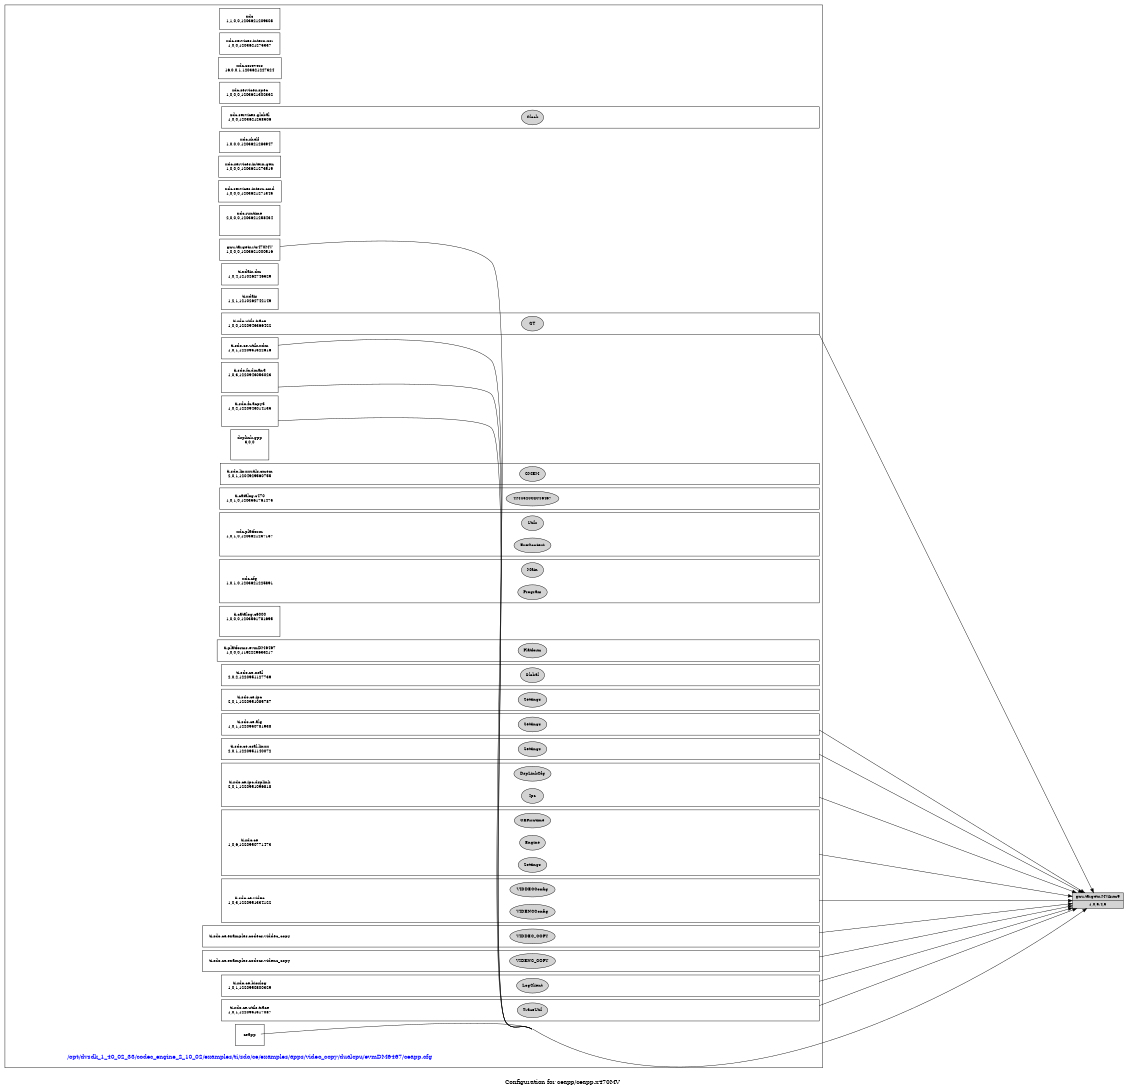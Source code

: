 digraph configuration {
    size="7.5,10";
    rankdir=LR;
    ranksep=".50 equally";
    concentrate=true;
    compound=true;
    label="\nConfiguration for ceapp/ceapp.x470MV"
  node [font=Helvetica, fontsize=14, fontcolor=black];  subgraph cluster0 {label=""; __cfg [label="/opt/dvsdk_1_40_02_33/codec_engine_2_10_02/examples/ti/sdo/ce/examples/apps/video_copy/dualcpu/evmDM6467/ceapp.cfg", color=white, fontcolor=blue];
    node [font=Helvetica, fontsize=10];    subgraph cluster1 {
        label="";
        xdc__top [shape=box,label="xdc\n1,1,0,0,1203621209308", color=white];
    }
    subgraph cluster2 {
        label="";
        xdc_corevers__top [shape=box,label="xdc.corevers\n16,0,0,1,1203621227324", color=white];
    }
    subgraph cluster3 {
        label="";
        xdc_services_global__top [shape=box,label="xdc.services.global\n1,0,0,1203621258506", color=white];
        xdc_services_global__bot [shape=point,label="", style=invis];
        xdc_services_global_Clock [style=filled,fillcolor=lightgray, label="Clock"];
        xdc_services_global__top -> xdc_services_global_Clock[style=invis];
        xdc_services_global_Clock -> xdc_services_global__bot[style=invis];
    }
    subgraph cluster4 {
        label="";
        xdc_shelf__top [shape=box,label="xdc.shelf\n1,0,0,0,1203621283947", color=white];
    }
    subgraph cluster5 {
        label="";
        xdc_services_spec__top [shape=box,label="xdc.services.spec\n1,0,0,0,1203621302332", color=white];
    }
    subgraph cluster6 {
        label="";
        xdc_services_intern_xsr__top [shape=box,label="xdc.services.intern.xsr\n1,0,0,1203621275337", color=white];
    }
    subgraph cluster7 {
        label="";
        xdc_services_intern_gen__top [shape=box,label="xdc.services.intern.gen\n1,0,0,0,1203621273519", color=white];
    }
    subgraph cluster8 {
        label="";
        xdc_services_intern_cmd__top [shape=box,label="xdc.services.intern.cmd\n1,0,0,0,1203621271345", color=white];
    }
    subgraph cluster9 {
        label="";
        xdc_runtime__top [shape=box,label="xdc.runtime\n2,0,0,0,1203621258434", color=white];
        xdc_runtime__bot [shape=point,label="", style=invis];
    }
    subgraph cluster10 {
        label="";
        gnu_targets_rts470MV__top [shape=box,label="gnu.targets.rts470MV\n1,0,0,0,1203621000516", color=white];
    }
    subgraph cluster11 {
        label="";
        ti_xdais_dm__top [shape=box,label="ti.xdais.dm\n1,0,4,1210262746529", color=white];
    }
    subgraph cluster12 {
        label="";
        ti_xdais__top [shape=box,label="ti.xdais\n1,2,1,1210262742149", color=white];
    }
    subgraph cluster13 {
        label="";
        ti_sdo_utils_trace__top [shape=box,label="ti.sdo.utils.trace\n1,0,0,1220943366422", color=white];
        ti_sdo_utils_trace__bot [shape=point,label="", style=invis];
        ti_sdo_utils_trace_GT [style=filled,fillcolor=lightgray, label="GT"];
        ti_sdo_utils_trace__top -> ti_sdo_utils_trace_GT[style=invis];
        ti_sdo_utils_trace_GT -> ti_sdo_utils_trace__bot[style=invis];
    }
    subgraph cluster14 {
        label="";
        ti_sdo_ce_utils_xdm__top [shape=box,label="ti.sdo.ce.utils.xdm\n1,0,1,1220951322616", color=white];
    }
    subgraph cluster15 {
        label="";
        ti_sdo_fc_dman3__top [shape=box,label="ti.sdo.fc.dman3\n1,0,3,1220943053023", color=white];
        ti_sdo_fc_dman3__bot [shape=point,label="", style=invis];
    }
    subgraph cluster16 {
        label="";
        ti_sdo_fc_acpy3__top [shape=box,label="ti.sdo.fc.acpy3\n1,0,2,1220943014135", color=white];
        ti_sdo_fc_acpy3__bot [shape=point,label="", style=invis];
    }
    subgraph cluster17 {
        label="";
        dsplink_gpp__top [shape=box,label="dsplink.gpp\n3,0,0", color=white];
        dsplink_gpp__bot [shape=point,label="", style=invis];
    }
    subgraph cluster18 {
        label="";
        ti_sdo_linuxutils_cmem__top [shape=box,label="ti.sdo.linuxutils.cmem\n2,0,1,1204929560755", color=white];
        ti_sdo_linuxutils_cmem__bot [shape=point,label="", style=invis];
        ti_sdo_linuxutils_cmem_CMEM [style=filled,fillcolor=lightgray, label="CMEM"];
        ti_sdo_linuxutils_cmem__top -> ti_sdo_linuxutils_cmem_CMEM[style=invis];
        ti_sdo_linuxutils_cmem_CMEM -> ti_sdo_linuxutils_cmem__bot[style=invis];
    }
    subgraph cluster19 {
        label="";
        ti_catalog_c470__top [shape=box,label="ti.catalog.c470\n1,0,1,0,1203561761475", color=white];
        ti_catalog_c470__bot [shape=point,label="", style=invis];
        ti_catalog_c470_TMS320CDM6467 [style=filled,fillcolor=lightgray, label="TMS320CDM6467"];
        ti_catalog_c470__top -> ti_catalog_c470_TMS320CDM6467[style=invis];
        ti_catalog_c470_TMS320CDM6467 -> ti_catalog_c470__bot[style=invis];
    }
    subgraph cluster20 {
        label="";
        xdc_platform__top [shape=box,label="xdc.platform\n1,0,1,0,1203621237157", color=white];
        xdc_platform__bot [shape=point,label="", style=invis];
        xdc_platform_ExeContext [style=filled,fillcolor=lightgray, label="ExeContext"];
        xdc_platform__top -> xdc_platform_ExeContext[style=invis];
        xdc_platform_ExeContext -> xdc_platform__bot[style=invis];
        xdc_platform_Utils [style=filled,fillcolor=lightgray, label="Utils"];
        xdc_platform__top -> xdc_platform_Utils[style=invis];
        xdc_platform_Utils -> xdc_platform__bot[style=invis];
    }
    subgraph cluster21 {
        label="";
        xdc_cfg__top [shape=box,label="xdc.cfg\n1,0,1,0,1203621225891", color=white];
        xdc_cfg__bot [shape=point,label="", style=invis];
        xdc_cfg_Program [style=filled,fillcolor=lightgray, label="Program"];
        xdc_cfg__top -> xdc_cfg_Program[style=invis];
        xdc_cfg_Program -> xdc_cfg__bot[style=invis];
        xdc_cfg_Main [style=filled,fillcolor=lightgray, label="Main"];
        xdc_cfg__top -> xdc_cfg_Main[style=invis];
        xdc_cfg_Main -> xdc_cfg__bot[style=invis];
    }
    subgraph cluster22 {
        label="";
        ti_catalog_c6000__top [shape=box,label="ti.catalog.c6000\n1,0,0,0,1203561781695", color=white];
        ti_catalog_c6000__bot [shape=point,label="", style=invis];
    }
    subgraph cluster23 {
        label="";
        ti_platforms_evmDM6467__top [shape=box,label="ti.platforms.evmDM6467\n1,0,0,0,1192229633217", color=white];
        ti_platforms_evmDM6467__bot [shape=point,label="", style=invis];
        ti_platforms_evmDM6467_Platform [style=filled,fillcolor=lightgray, label="Platform"];
        ti_platforms_evmDM6467__top -> ti_platforms_evmDM6467_Platform[style=invis];
        ti_platforms_evmDM6467_Platform -> ti_platforms_evmDM6467__bot[style=invis];
    }
    subgraph cluster24 {
        label="";
        ti_sdo_ce_osal__top [shape=box,label="ti.sdo.ce.osal\n2,0,2,1220951127739", color=white];
        ti_sdo_ce_osal__bot [shape=point,label="", style=invis];
        ti_sdo_ce_osal_Global [style=filled,fillcolor=lightgray, label="Global"];
        ti_sdo_ce_osal__top -> ti_sdo_ce_osal_Global[style=invis];
        ti_sdo_ce_osal_Global -> ti_sdo_ce_osal__bot[style=invis];
    }
    subgraph cluster25 {
        label="";
        ti_sdo_ce_ipc__top [shape=box,label="ti.sdo.ce.ipc\n2,0,1,1220951085787", color=white];
        ti_sdo_ce_ipc__bot [shape=point,label="", style=invis];
        ti_sdo_ce_ipc_Settings [style=filled,fillcolor=lightgray, label="Settings"];
        ti_sdo_ce_ipc__top -> ti_sdo_ce_ipc_Settings[style=invis];
        ti_sdo_ce_ipc_Settings -> ti_sdo_ce_ipc__bot[style=invis];
    }
    subgraph cluster26 {
        label="";
        ti_sdo_ce_alg__top [shape=box,label="ti.sdo.ce.alg\n1,0,1,1220950781938", color=white];
        ti_sdo_ce_alg__bot [shape=point,label="", style=invis];
        ti_sdo_ce_alg_Settings [style=filled,fillcolor=lightgray, label="Settings"];
        ti_sdo_ce_alg__top -> ti_sdo_ce_alg_Settings[style=invis];
        ti_sdo_ce_alg_Settings -> ti_sdo_ce_alg__bot[style=invis];
    }
    subgraph cluster27 {
        label="";
        ti_sdo_ce_osal_linux__top [shape=box,label="ti.sdo.ce.osal.linux\n2,0,1,1220951140072", color=white];
        ti_sdo_ce_osal_linux__bot [shape=point,label="", style=invis];
        ti_sdo_ce_osal_linux_Settings [style=filled,fillcolor=lightgray, label="Settings"];
        ti_sdo_ce_osal_linux__top -> ti_sdo_ce_osal_linux_Settings[style=invis];
        ti_sdo_ce_osal_linux_Settings -> ti_sdo_ce_osal_linux__bot[style=invis];
    }
    subgraph cluster28 {
        label="";
        ti_sdo_ce_ipc_dsplink__top [shape=box,label="ti.sdo.ce.ipc.dsplink\n2,0,1,1220951096818", color=white];
        ti_sdo_ce_ipc_dsplink__bot [shape=point,label="", style=invis];
        ti_sdo_ce_ipc_dsplink_Ipc [style=filled,fillcolor=lightgray, label="Ipc"];
        ti_sdo_ce_ipc_dsplink__top -> ti_sdo_ce_ipc_dsplink_Ipc[style=invis];
        ti_sdo_ce_ipc_dsplink_Ipc -> ti_sdo_ce_ipc_dsplink__bot[style=invis];
        ti_sdo_ce_ipc_dsplink_DspLinkCfg [style=filled,fillcolor=lightgray, label="DspLinkCfg"];
        ti_sdo_ce_ipc_dsplink__top -> ti_sdo_ce_ipc_dsplink_DspLinkCfg[style=invis];
        ti_sdo_ce_ipc_dsplink_DspLinkCfg -> ti_sdo_ce_ipc_dsplink__bot[style=invis];
    }
    subgraph cluster29 {
        label="";
        ti_sdo_ce__top [shape=box,label="ti.sdo.ce\n1,0,6,1220950771473", color=white];
        ti_sdo_ce__bot [shape=point,label="", style=invis];
        ti_sdo_ce_Engine [style=filled,fillcolor=lightgray, label="Engine"];
        ti_sdo_ce__top -> ti_sdo_ce_Engine[style=invis];
        ti_sdo_ce_Engine -> ti_sdo_ce__bot[style=invis];
        ti_sdo_ce_CERuntime [style=filled,fillcolor=lightgray, label="CERuntime"];
        ti_sdo_ce__top -> ti_sdo_ce_CERuntime[style=invis];
        ti_sdo_ce_CERuntime -> ti_sdo_ce__bot[style=invis];
        ti_sdo_ce_Settings [style=filled,fillcolor=lightgray, label="Settings"];
        ti_sdo_ce__top -> ti_sdo_ce_Settings[style=invis];
        ti_sdo_ce_Settings -> ti_sdo_ce__bot[style=invis];
    }
    subgraph cluster30 {
        label="";
        ti_sdo_ce_video__top [shape=box,label="ti.sdo.ce.video\n1,0,3,1220951334122", color=white];
        ti_sdo_ce_video__bot [shape=point,label="", style=invis];
        ti_sdo_ce_video_VIDENCConfig [style=filled,fillcolor=lightgray, label="VIDENCConfig"];
        ti_sdo_ce_video__top -> ti_sdo_ce_video_VIDENCConfig[style=invis];
        ti_sdo_ce_video_VIDENCConfig -> ti_sdo_ce_video__bot[style=invis];
        ti_sdo_ce_video_VIDDECConfig [style=filled,fillcolor=lightgray, label="VIDDECConfig"];
        ti_sdo_ce_video__top -> ti_sdo_ce_video_VIDDECConfig[style=invis];
        ti_sdo_ce_video_VIDDECConfig -> ti_sdo_ce_video__bot[style=invis];
    }
    subgraph cluster31 {
        label="";
        ti_sdo_ce_examples_codecs_viddec_copy__top [shape=box,label="ti.sdo.ce.examples.codecs.viddec_copy\n", color=white];
        ti_sdo_ce_examples_codecs_viddec_copy__bot [shape=point,label="", style=invis];
        ti_sdo_ce_examples_codecs_viddec_copy_VIDDEC_COPY [style=filled,fillcolor=lightgray, label="VIDDEC_COPY"];
        ti_sdo_ce_examples_codecs_viddec_copy__top -> ti_sdo_ce_examples_codecs_viddec_copy_VIDDEC_COPY[style=invis];
        ti_sdo_ce_examples_codecs_viddec_copy_VIDDEC_COPY -> ti_sdo_ce_examples_codecs_viddec_copy__bot[style=invis];
    }
    subgraph cluster32 {
        label="";
        ti_sdo_ce_examples_codecs_videnc_copy__top [shape=box,label="ti.sdo.ce.examples.codecs.videnc_copy\n", color=white];
        ti_sdo_ce_examples_codecs_videnc_copy__bot [shape=point,label="", style=invis];
        ti_sdo_ce_examples_codecs_videnc_copy_VIDENC_COPY [style=filled,fillcolor=lightgray, label="VIDENC_COPY"];
        ti_sdo_ce_examples_codecs_videnc_copy__top -> ti_sdo_ce_examples_codecs_videnc_copy_VIDENC_COPY[style=invis];
        ti_sdo_ce_examples_codecs_videnc_copy_VIDENC_COPY -> ti_sdo_ce_examples_codecs_videnc_copy__bot[style=invis];
    }
    subgraph cluster33 {
        label="";
        ti_sdo_ce_bioslog__top [shape=box,label="ti.sdo.ce.bioslog\n1,0,1,1220950800329", color=white];
        ti_sdo_ce_bioslog__bot [shape=point,label="", style=invis];
        ti_sdo_ce_bioslog_LogClient [style=filled,fillcolor=lightgray, label="LogClient"];
        ti_sdo_ce_bioslog__top -> ti_sdo_ce_bioslog_LogClient[style=invis];
        ti_sdo_ce_bioslog_LogClient -> ti_sdo_ce_bioslog__bot[style=invis];
    }
    subgraph cluster34 {
        label="";
        ti_sdo_ce_utils_trace__top [shape=box,label="ti.sdo.ce.utils.trace\n1,0,1,1220951317087", color=white];
        ti_sdo_ce_utils_trace__bot [shape=point,label="", style=invis];
        ti_sdo_ce_utils_trace_TraceUtil [style=filled,fillcolor=lightgray, label="TraceUtil"];
        ti_sdo_ce_utils_trace__top -> ti_sdo_ce_utils_trace_TraceUtil[style=invis];
        ti_sdo_ce_utils_trace_TraceUtil -> ti_sdo_ce_utils_trace__bot[style=invis];
    }
    subgraph cluster35 {
        label="";
        ceapp__top [shape=box,label="ceapp\n", color=white];
    }
  }
  node [font=Helvetica, fontsize=10];
    gnu_targets_MVArm9__1_0_3__4_3 [shape=record,label="gnu.targets.MVArm9|1,0,3.4,3",style=filled, fillcolor=lightgrey];
    gnu_targets_rts470MV__top -> gnu_targets_MVArm9__1_0_3__4_3 [ltail=cluster10];
    gnu_targets_MVArm9__1_0_3__4_3 [shape=record,label="gnu.targets.MVArm9|1,0,3.4,3",style=filled, fillcolor=lightgrey];
    ti_sdo_utils_trace__bot -> gnu_targets_MVArm9__1_0_3__4_3 [ltail=cluster13];
    gnu_targets_MVArm9__1_0_3__4_3 [shape=record,label="gnu.targets.MVArm9|1,0,3.4,3",style=filled, fillcolor=lightgrey];
    ti_sdo_ce_utils_xdm__top -> gnu_targets_MVArm9__1_0_3__4_3 [ltail=cluster14];
    gnu_targets_MVArm9__1_0_3__4_3 [shape=record,label="gnu.targets.MVArm9|1,0,3.4,3",style=filled, fillcolor=lightgrey];
    ti_sdo_fc_dman3__bot -> gnu_targets_MVArm9__1_0_3__4_3 [ltail=cluster15];
    gnu_targets_MVArm9__1_0_3__4_3 [shape=record,label="gnu.targets.MVArm9|1,0,3.4,3",style=filled, fillcolor=lightgrey];
    ti_sdo_fc_acpy3__bot -> gnu_targets_MVArm9__1_0_3__4_3 [ltail=cluster16];
    gnu_targets_MVArm9__1_0_3__4_3 [shape=record,label="gnu.targets.MVArm9|1,0,3.4,3",style=filled, fillcolor=lightgrey];
    ti_sdo_ce_alg__bot -> gnu_targets_MVArm9__1_0_3__4_3 [ltail=cluster26];
    gnu_targets_MVArm9__1_0_3__4_3 [shape=record,label="gnu.targets.MVArm9|1,0,3.4,3",style=filled, fillcolor=lightgrey];
    ti_sdo_ce_osal_linux__bot -> gnu_targets_MVArm9__1_0_3__4_3 [ltail=cluster27];
    gnu_targets_MVArm9__1_0_3__4_3 [shape=record,label="gnu.targets.MVArm9|1,0,3.4,3",style=filled, fillcolor=lightgrey];
    ti_sdo_ce_ipc_dsplink__bot -> gnu_targets_MVArm9__1_0_3__4_3 [ltail=cluster28];
    gnu_targets_MVArm9__1_0_3__4_3 [shape=record,label="gnu.targets.MVArm9|1,0,3.4,3",style=filled, fillcolor=lightgrey];
    ti_sdo_ce__bot -> gnu_targets_MVArm9__1_0_3__4_3 [ltail=cluster29];
    gnu_targets_MVArm9__1_0_3__4_3 [shape=record,label="gnu.targets.MVArm9|1,0,3.4,3",style=filled, fillcolor=lightgrey];
    ti_sdo_ce_video__bot -> gnu_targets_MVArm9__1_0_3__4_3 [ltail=cluster30];
    gnu_targets_MVArm9__1_0_3__4_3 [shape=record,label="gnu.targets.MVArm9|1,0,3.4,3",style=filled, fillcolor=lightgrey];
    ti_sdo_ce_examples_codecs_viddec_copy__bot -> gnu_targets_MVArm9__1_0_3__4_3 [ltail=cluster31];
    gnu_targets_MVArm9__1_0_3__4_3 [shape=record,label="gnu.targets.MVArm9|1,0,3.4,3",style=filled, fillcolor=lightgrey];
    ti_sdo_ce_examples_codecs_videnc_copy__bot -> gnu_targets_MVArm9__1_0_3__4_3 [ltail=cluster32];
    gnu_targets_MVArm9__1_0_3__4_3 [shape=record,label="gnu.targets.MVArm9|1,0,3.4,3",style=filled, fillcolor=lightgrey];
    ti_sdo_ce_bioslog__bot -> gnu_targets_MVArm9__1_0_3__4_3 [ltail=cluster33];
    gnu_targets_MVArm9__1_0_3__4_3 [shape=record,label="gnu.targets.MVArm9|1,0,3.4,3",style=filled, fillcolor=lightgrey];
    ti_sdo_ce_utils_trace__bot -> gnu_targets_MVArm9__1_0_3__4_3 [ltail=cluster34];
    gnu_targets_MVArm9__1_0_3__4_3 [shape=record,label="gnu.targets.MVArm9|1,0,3.4,3",style=filled, fillcolor=lightgrey];
    ceapp__top -> gnu_targets_MVArm9__1_0_3__4_3 [ltail=cluster35];
}
